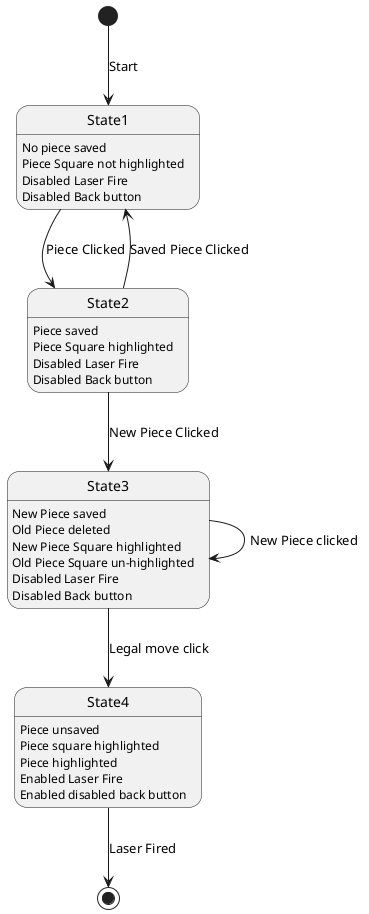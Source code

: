 @startuml

[*] --> State1 : Start
State1 : No piece saved
State1 : Piece Square not highlighted
State1 : Disabled Laser Fire
State1 : Disabled Back button

State1 --> State2 : Piece Clicked
State2 : Piece saved
State2 : Piece Square highlighted
State2 : Disabled Laser Fire
State2 : Disabled Back button

State2 --> State3 : New Piece Clicked
State3 : New Piece saved
State3 : Old Piece deleted
State3 : New Piece Square highlighted
State3 : Old Piece Square un-highlighted
State3: Disabled Laser Fire
State3 : Disabled Back button

State3 --> State4 : Legal move click 
State4 : Piece unsaved
State4 : Piece square highlighted
State4 : Piece highlighted
State4 : Enabled Laser Fire 
State4 : Enabled disabled back button 


State2 --> State1 : Saved Piece Clicked
State3 --> State3 : New Piece clicked


State4 --> [*] : Laser Fired



@enduml
